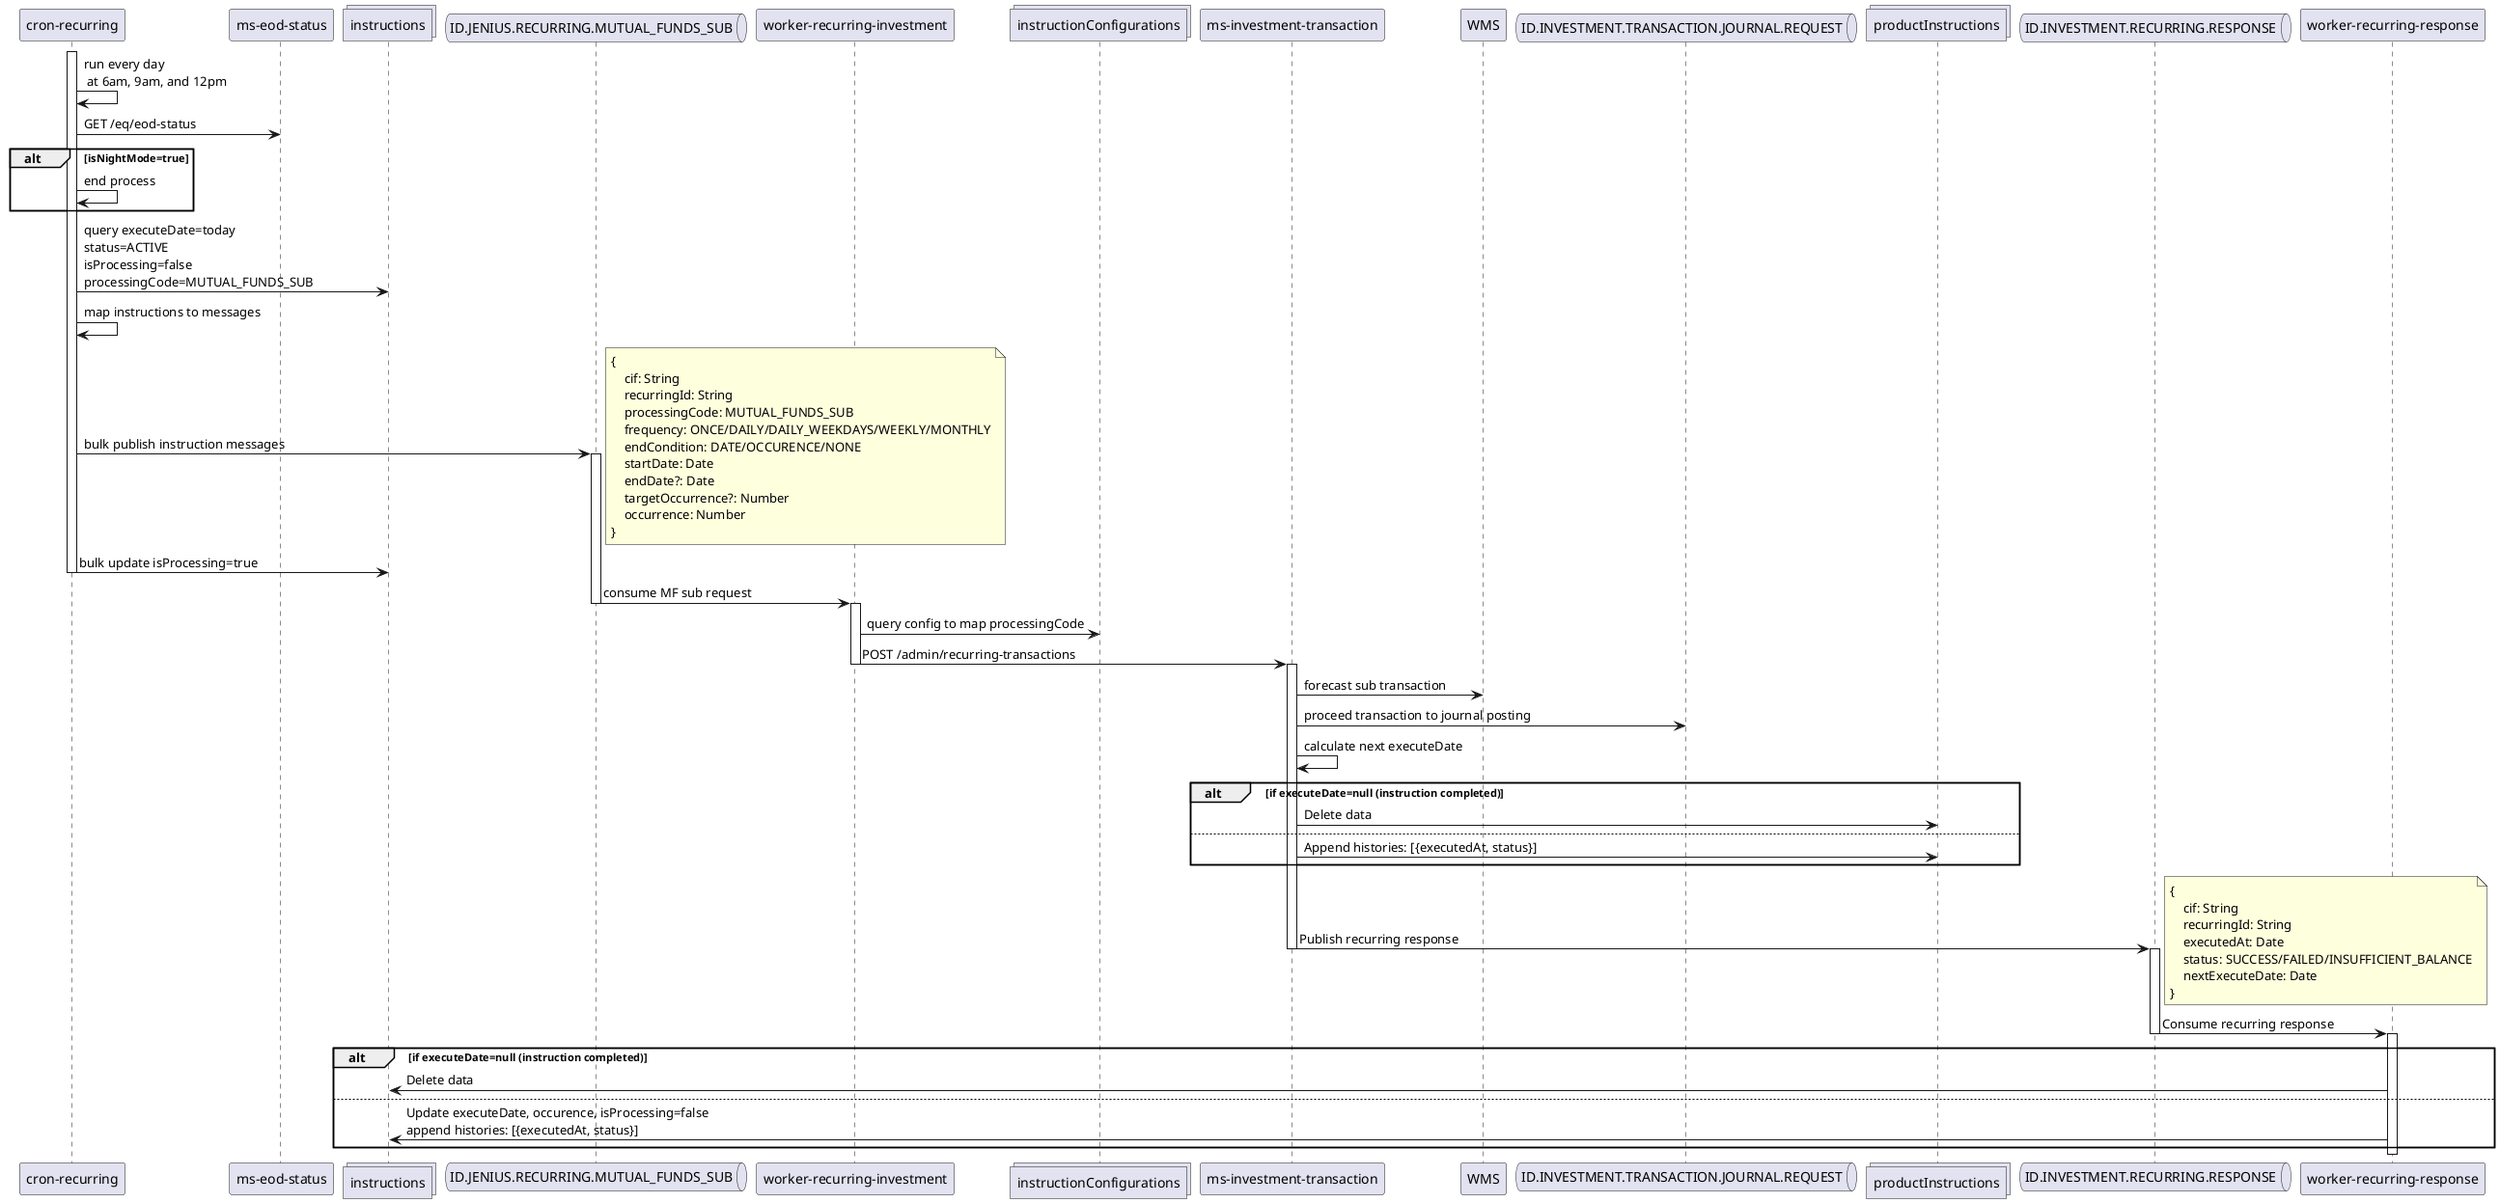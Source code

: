 @startuml mutual funds cron recurring

participant "cron-recurring" as cron
participant "ms-eod-status" as eod
collections "instructions" as instr
queue "ID.JENIUS.RECURRING.MUTUAL_FUNDS_SUB" as kafkaRec
participant "worker-recurring-investment" as wri
collections "instructionConfigurations" as configs
participant "ms-investment-transaction" as mit
participant "WMS" as wms
queue "ID.INVESTMENT.TRANSACTION.JOURNAL.REQUEST" as kafkaJournal
collections "productInstructions" as recSubs
queue "ID.INVESTMENT.RECURRING.RESPONSE" as kafkaRecRes
participant "worker-recurring-response" as wrr

activate cron
cron -> cron: run every day\n at 6am, 9am, and 12pm
cron -> eod: GET /eq/eod-status
alt isNightMode=true
cron -> cron: end process
end
cron -> instr: query executeDate=today\nstatus=ACTIVE\nisProcessing=false\nprocessingCode=MUTUAL_FUNDS_SUB
cron -> cron: map instructions to messages
cron -> kafkaRec: bulk publish instruction messages
note right
{ 
    cif: String
    recurringId: String
    processingCode: MUTUAL_FUNDS_SUB
    frequency: ONCE/DAILY/DAILY_WEEKDAYS/WEEKLY/MONTHLY
    endCondition: DATE/OCCURENCE/NONE
    startDate: Date
    endDate?: Date
    targetOccurrence?: Number
    occurrence: Number
}
end note
activate kafkaRec
cron -> instr: bulk update isProcessing=true
deactivate cron
kafkaRec -> wri: consume MF sub request
deactivate kafkaRec
activate wri
wri -> configs: query config to map processingCode
wri -> mit: POST /admin/recurring-transactions
deactivate wri
activate mit
mit -> wms: forecast sub transaction
mit -> kafkaJournal: proceed transaction to journal posting
mit -> mit: calculate next executeDate
alt if executeDate=null (instruction completed)
mit -> recSubs: Delete data
else
mit -> recSubs: Append histories: [{executedAt, status}]
end
mit -> kafkaRecRes: Publish recurring response
note right 
{
    cif: String
    recurringId: String
    executedAt: Date
    status: SUCCESS/FAILED/INSUFFICIENT_BALANCE
    nextExecuteDate: Date
}
end note
deactivate mit
activate kafkaRecRes
kafkaRecRes -> wrr: Consume recurring response
deactivate kafkaRecRes
activate wrr
alt if executeDate=null (instruction completed)
wrr -> instr: Delete data
else
wrr -> instr: Update executeDate, occurence, isProcessing=false\nappend histories: [{executedAt, status}]
end
deactivate wrr

@enduml